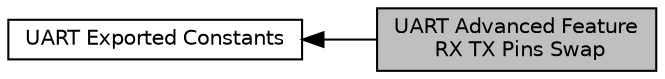digraph "UART Advanced Feature RX TX Pins Swap"
{
  edge [fontname="Helvetica",fontsize="10",labelfontname="Helvetica",labelfontsize="10"];
  node [fontname="Helvetica",fontsize="10",shape=box];
  rankdir=LR;
  Node2 [label="UART Exported Constants",height=0.2,width=0.4,color="black", fillcolor="white", style="filled",URL="$group___u_a_r_t___exported___constants.html",tooltip=" "];
  Node1 [label="UART Advanced Feature\l RX TX Pins Swap",height=0.2,width=0.4,color="black", fillcolor="grey75", style="filled", fontcolor="black",tooltip=" "];
  Node2->Node1 [shape=plaintext, dir="back", style="solid"];
}
